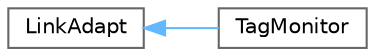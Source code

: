 digraph "Graphical Class Hierarchy"
{
 // LATEX_PDF_SIZE
  bgcolor="transparent";
  edge [fontname=Helvetica,fontsize=10,labelfontname=Helvetica,labelfontsize=10];
  node [fontname=Helvetica,fontsize=10,shape=box,height=0.2,width=0.4];
  rankdir="LR";
  Node0 [id="Node000000",label="LinkAdapt",height=0.2,width=0.4,color="grey40", fillcolor="white", style="filled",URL="$class_link_adapt.html",tooltip=" "];
  Node0 -> Node1 [id="edge1_Node000000_Node000001",dir="back",color="steelblue1",style="solid",tooltip=" "];
  Node1 [id="Node000001",label="TagMonitor",height=0.2,width=0.4,color="grey40", fillcolor="white", style="filled",URL="$class_tag_monitor.html",tooltip=" "];
}
